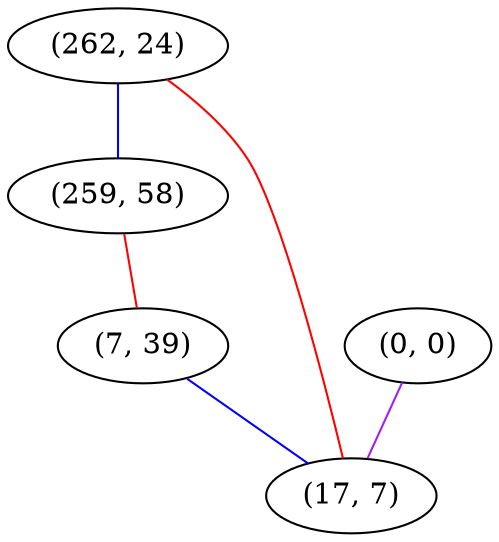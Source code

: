 graph "" {
"(262, 24)";
"(259, 58)";
"(0, 0)";
"(7, 39)";
"(17, 7)";
"(262, 24)" -- "(259, 58)"  [color=blue, key=0, weight=3];
"(262, 24)" -- "(17, 7)"  [color=red, key=0, weight=1];
"(259, 58)" -- "(7, 39)"  [color=red, key=0, weight=1];
"(0, 0)" -- "(17, 7)"  [color=purple, key=0, weight=4];
"(7, 39)" -- "(17, 7)"  [color=blue, key=0, weight=3];
}
